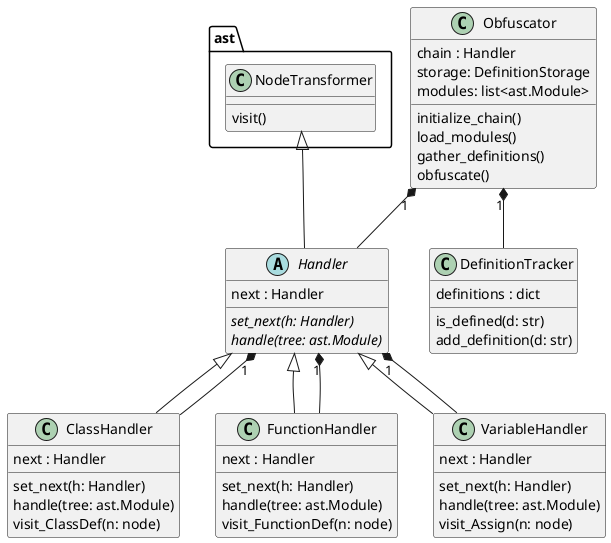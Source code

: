 @startuml
class ast.NodeTransformer {
    visit()
}

abstract class Handler {
    next : Handler
    {abstract} set_next(h: Handler)
    {abstract} handle(tree: ast.Module)
}
class ClassHandler {
    next : Handler
    set_next(h: Handler)
    handle(tree: ast.Module)
    visit_ClassDef(n: node)
}

class FunctionHandler {
    next : Handler
    set_next(h: Handler)
    handle(tree: ast.Module)
    visit_FunctionDef(n: node)
}

class VariableHandler{
    next : Handler
    set_next(h: Handler)
    handle(tree: ast.Module)
    visit_Assign(n: node)
}

class Obfuscator {
    chain : Handler
    storage: DefinitionStorage
    modules: list<ast.Module>
    initialize_chain()
    load_modules()
    gather_definitions()
    obfuscate()
}

class DefinitionTracker {
    definitions : dict
    is_defined(d: str)
    add_definition(d: str)
}

ast.NodeTransformer <|-- Handler
Handler <|-- ClassHandler
Handler "1" *-- ClassHandler
Handler <|-- FunctionHandler
Handler "1" *-- FunctionHandler
Handler <|-- VariableHandler
Handler "1" *-- VariableHandler
Obfuscator "1" *-- DefinitionTracker
Obfuscator "1" *-- Handler
@enduml
